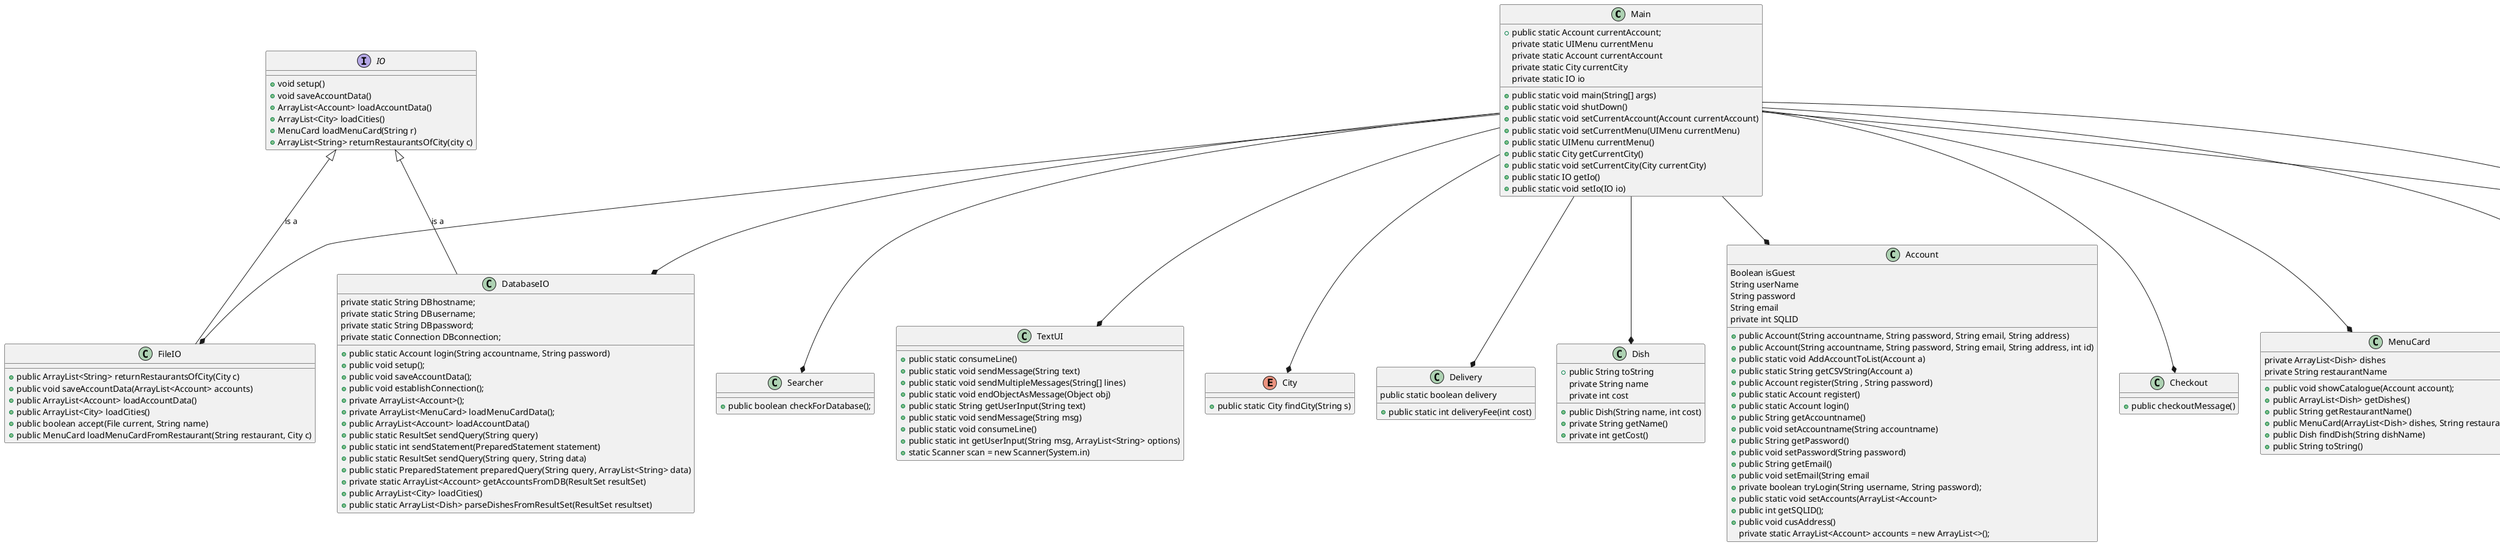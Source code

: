@startuml

class Main
class Account
class Checkout
enum City
class DatabaseIO
class Delivery
class Dish
class FileIO
interface IO
class MainUIMenu
class MenuCard
class Payment
class Searcher
class StartMenu
class TextUI
interface UiMenu

Main --* Account
Main --* Checkout
Main --* City
Main --* DatabaseIO
Main --* Delivery
Main --* Dish
Main --* FileIO
Main --* MainUIMenu
Main --* MenuCard
Main --* Payment
Main --* Searcher
Main --* StartMenu
Main --* TextUI

IO <|-- FileIO : is a
IO <|-- DatabaseIO : is a

UiMenu <|-- MainUIMenu
UiMenu <|-- StartMenu

IO : + void setup()
IO : + void saveAccountData()
IO : + ArrayList<Account> loadAccountData()
IO : + ArrayList<City> loadCities()
IO : + MenuCard loadMenuCard(String r)
IO : + ArrayList<String> returnRestaurantsOfCity(city c)

UiMenu : + void goBack()
UiMenu : + void showMenu()

Account : + public Account(String accountname, String password, String email, String address)
Account : + public Account(String accountname, String password, String email, String address, int id)
Account : + public static void AddAccountToList(Account a)
Account : + public static String getCSVString(Account a)

Account : + public Account register(String , String password)
Account : + public static Account register()
Account : + public static Account login()
Account : + public String getAccountname()
Account : + public void setAccountname(String accountname)
Account : + public String getPassword()
Account : + public void setPassword(String password)
Account : + public String getEmail()
Account : + public void setEmail(String email
Account : + private boolean tryLogin(String username, String password);
Account : + public static void setAccounts(ArrayList<Account>
Account : + public int getSQLID();
Account : + public void cusAddress()
Account :  Boolean isGuest
Account :  String userName
Account :  String password
Account :  String email
Account :  private int SQLID
Account :  private static ArrayList<Account> accounts = new ArrayList<>();

Checkout : + public checkoutMessage()

City : + public static City findCity(String s)

TextUI : + public static consumeLine()
TextUI : + public static void sendMessage(String text)
TextUI : + public static void sendMultipleMessages(String[] lines)
TextUI : + public static void endObjectAsMessage(Object obj)
TextUI : + public static String getUserInput(String text)

DatabaseIO : + public static Account login(String accountname, String password)
DatabaseIO : + public void setup();
DatabaseIO : + public void saveAccountData();
DatabaseIO : + public void establishConnection();
DatabaseIO : + private ArrayList<Account>();
DatabaseIO : + private ArrayList<MenuCard> loadMenuCardData();
DatabaseIO : + public ArrayList<Account> loadAccountData()
DatabaseIO : + public static ResultSet sendQuery(String query)
DatabaseIO : + public static int sendStatement(PreparedStatement statement)
DatabaseIO : + public static ResultSet sendQuery(String query, String data)
DatabaseIO : + public static PreparedStatement preparedQuery(String query, ArrayList<String> data)
DatabaseIO : + private static ArrayList<Account> getAccountsFromDB(ResultSet resultSet)
DatabaseIO : + public ArrayList<City> loadCities()
DatabaseIO : + public static ArrayList<Dish> parseDishesFromResultSet(ResultSet resultset)
DatabaseIO : private static String DBhostname;
DatabaseIO : private static String DBusername;
DatabaseIO : private static String DBpassword;
DatabaseIO : private static Connection DBconnection;

Delivery : + public static int deliveryFee(int cost)
Delivery : public static boolean delivery

Dish : + public Dish(String name, int cost)
Dish : + private String getName()
Dish : + private int getCost()
Dish : + public String toString
Dish : private String name
Dish : private int cost

FileIO : + public ArrayList<String> returnRestaurantsOfCity(City c)
FileIO : + public void saveAccountData(ArrayList<Account> accounts)
FileIO : + public ArrayList<Account> loadAccountData()
FileIO : + public ArrayList<City> loadCities()
FileIO : + public boolean accept(File current, String name)
FileIO : + public MenuCard loadMenuCardFromRestaurant(String restaurant, City c)

Main : + public static void main(String[] args)
Main : + public static void shutDown()
Main : + public static Account currentAccount;
Main : + public static void setCurrentAccount(Account currentAccount)
Main : + public static void setCurrentMenu(UIMenu currentMenu)
Main : + public static UIMenu currentMenu()
Main : + public static City getCurrentCity()
Main : + public static void setCurrentCity(City currentCity)
Main : + public static IO getIo()
Main : + public static void setIo(IO io)
Main : private static UIMenu currentMenu
Main : private static Account currentAccount
Main : private static City currentCity
Main : private static IO io

MainUIMenu : + public MainUIMenu()
MainUIMenu : + public void goBack()
MainUIMenu : + public void showMenu()

MenuCard : + public void showCatalogue(Account account);
MenuCard : + public ArrayList<Dish> getDishes()
MenuCard : + public String getRestaurantName()
MenuCard : + public MenuCard(ArrayList<Dish> dishes, String restaurantName)
MenuCard : + public Dish findDish(String dishName)
MenuCard : + public String toString()
MenuCard : private ArrayList<Dish> dishes
MenuCard : private String restaurantName

Payment : + public boolean creditCardInfo();

Searcher : + public boolean checkForDatabase();

StartMenu : + public void showMenu()
StartMenu : + public StartMenu()
StartMenu : + public void goBack()

TextUI : + public static void sendMessage(String msg)
TextUI : + public static void consumeLine()
TextUI : + public static int getUserInput(String msg, ArrayList<String> options)
TextUI : + static Scanner scan = new Scanner(System.in)




@enduml